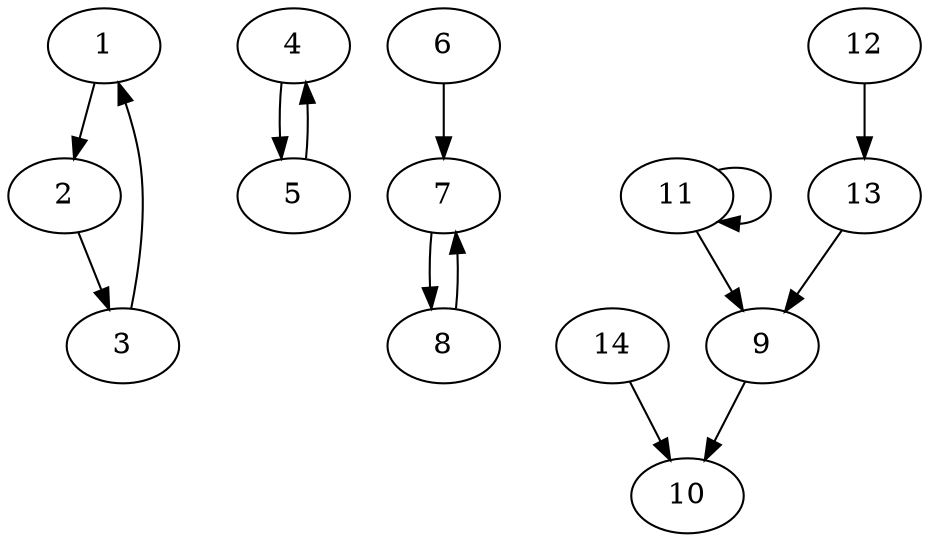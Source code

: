 digraph G
{
  1 -> 2;
  2 -> 3;
  3 -> 1;

  4 -> 5;
  5 -> 4;
  
  6 -> 7;
  8 -> 7;
  7 -> 8;
  
  
  9 -> 10;
  11 -> 11;
  12 -> 13;
  14 -> 10;
  11 -> 9;
  13 -> 9;
   
}
